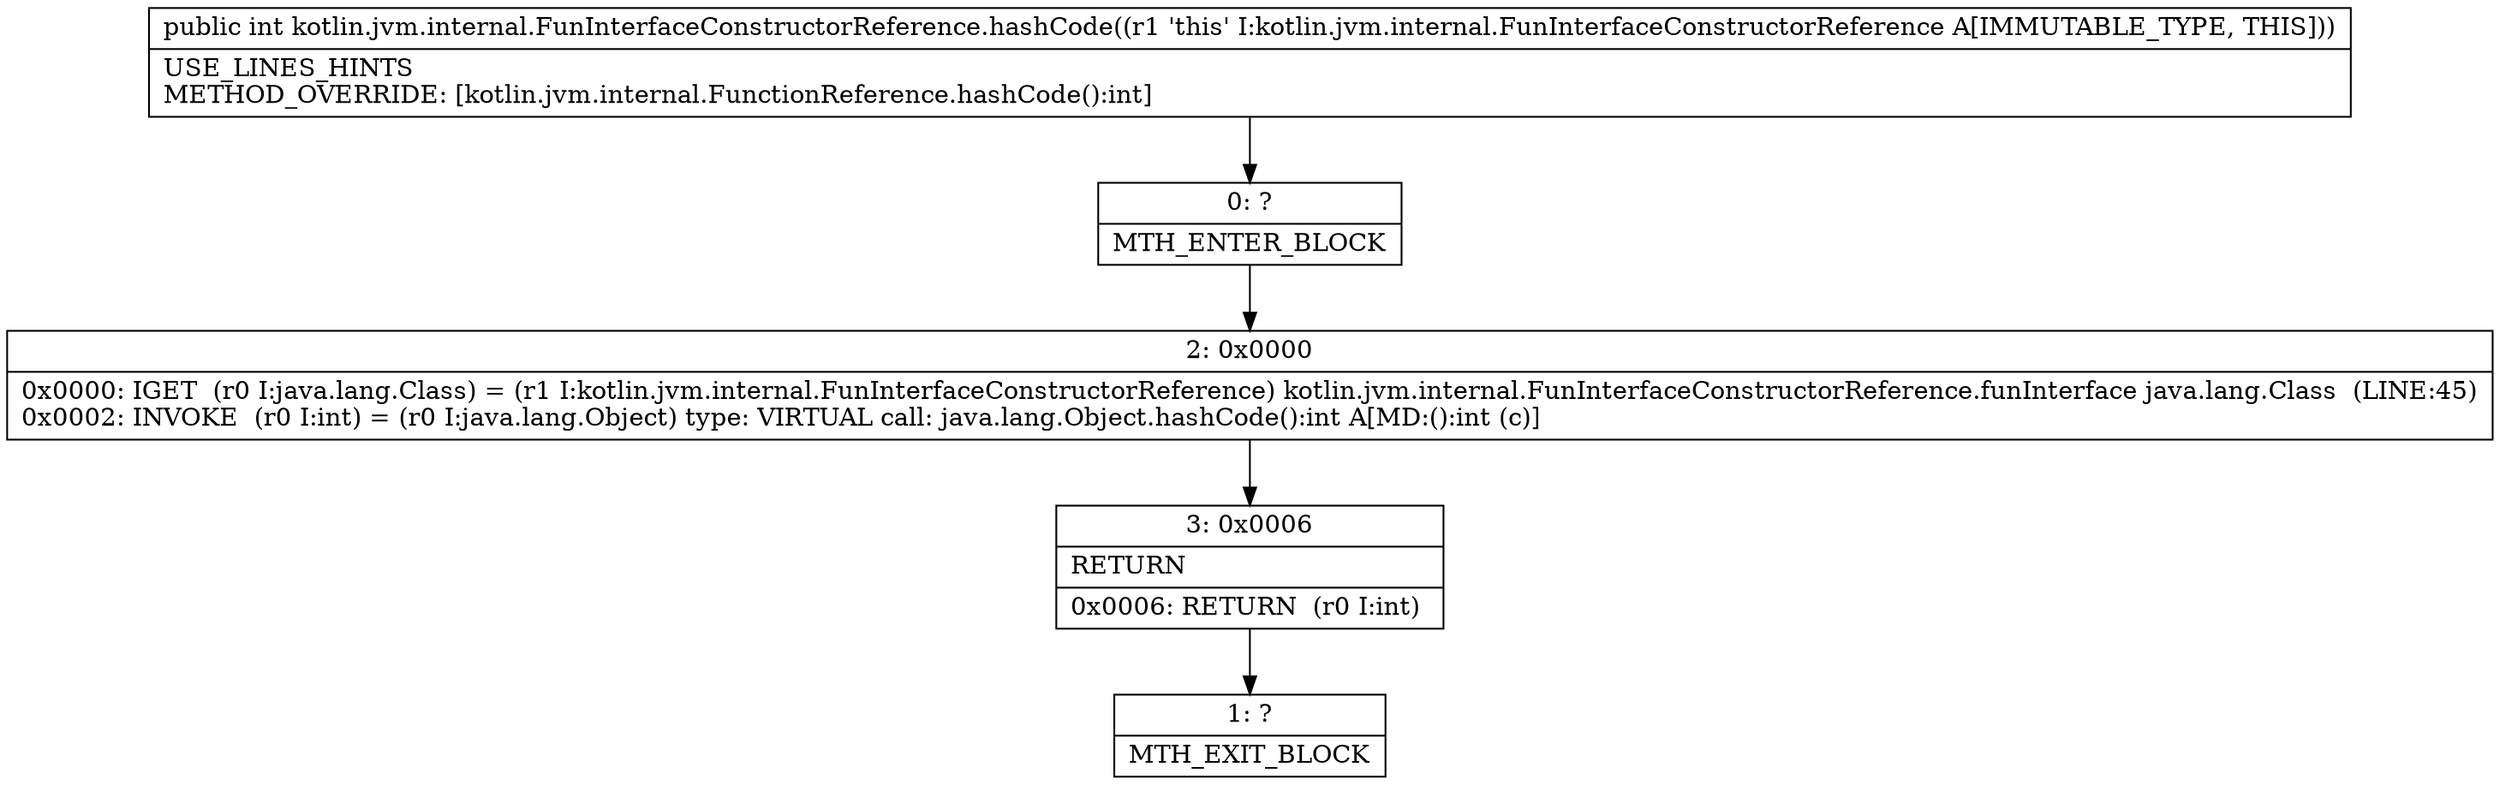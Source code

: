 digraph "CFG forkotlin.jvm.internal.FunInterfaceConstructorReference.hashCode()I" {
Node_0 [shape=record,label="{0\:\ ?|MTH_ENTER_BLOCK\l}"];
Node_2 [shape=record,label="{2\:\ 0x0000|0x0000: IGET  (r0 I:java.lang.Class) = (r1 I:kotlin.jvm.internal.FunInterfaceConstructorReference) kotlin.jvm.internal.FunInterfaceConstructorReference.funInterface java.lang.Class  (LINE:45)\l0x0002: INVOKE  (r0 I:int) = (r0 I:java.lang.Object) type: VIRTUAL call: java.lang.Object.hashCode():int A[MD:():int (c)]\l}"];
Node_3 [shape=record,label="{3\:\ 0x0006|RETURN\l|0x0006: RETURN  (r0 I:int) \l}"];
Node_1 [shape=record,label="{1\:\ ?|MTH_EXIT_BLOCK\l}"];
MethodNode[shape=record,label="{public int kotlin.jvm.internal.FunInterfaceConstructorReference.hashCode((r1 'this' I:kotlin.jvm.internal.FunInterfaceConstructorReference A[IMMUTABLE_TYPE, THIS]))  | USE_LINES_HINTS\lMETHOD_OVERRIDE: [kotlin.jvm.internal.FunctionReference.hashCode():int]\l}"];
MethodNode -> Node_0;Node_0 -> Node_2;
Node_2 -> Node_3;
Node_3 -> Node_1;
}

